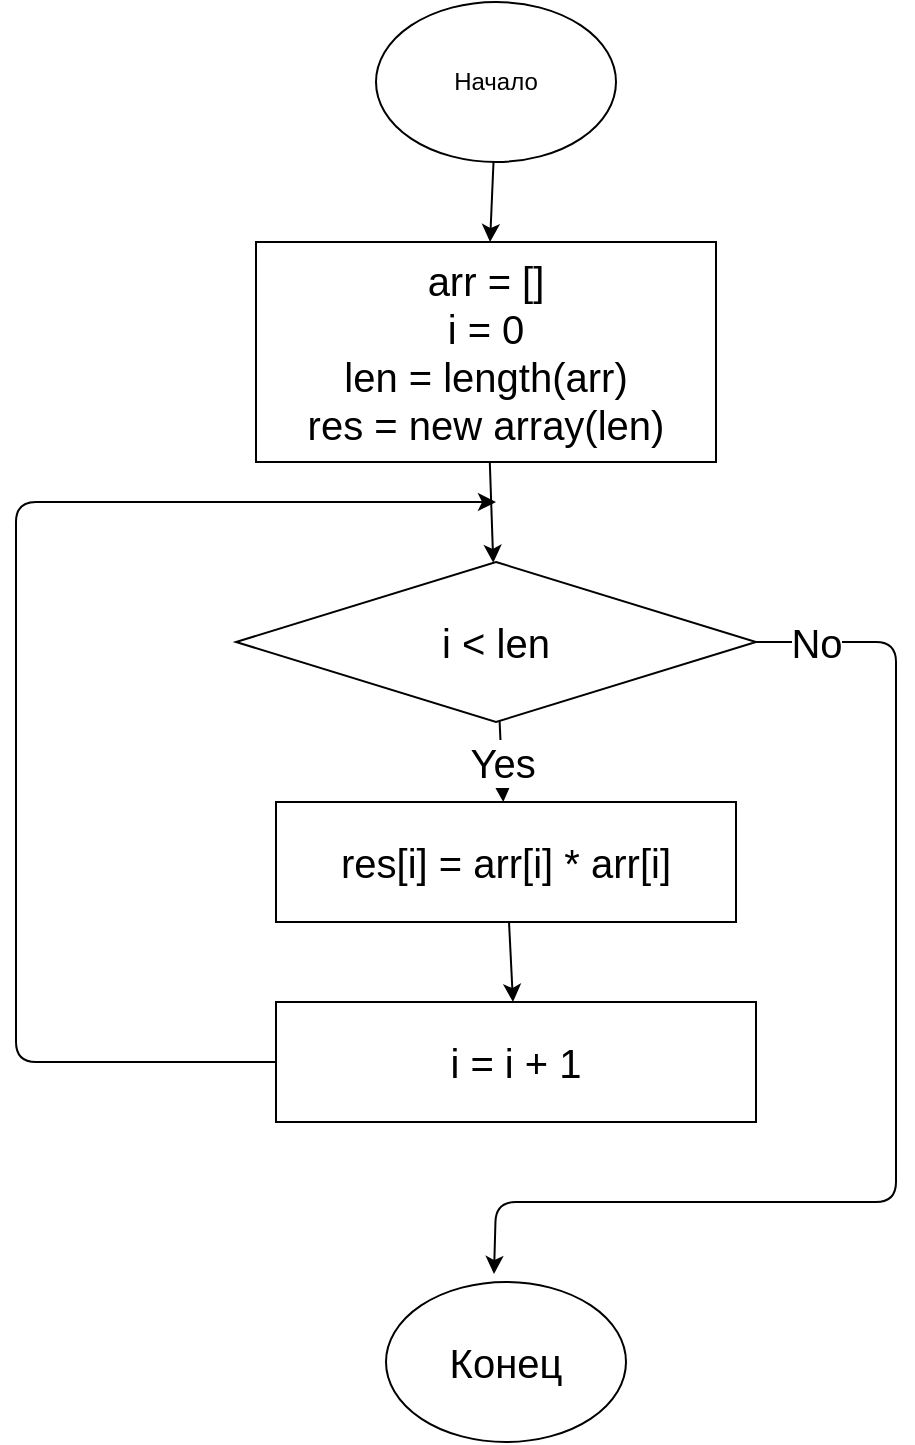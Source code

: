 <mxfile>
    <diagram id="dMXlX49nzR9AH_SDE_LE" name="Страница 1">
        <mxGraphModel dx="1118" dy="544" grid="1" gridSize="10" guides="1" tooltips="1" connect="1" arrows="1" fold="1" page="1" pageScale="1" pageWidth="827" pageHeight="1169" math="0" shadow="0">
            <root>
                <mxCell id="0"/>
                <mxCell id="1" parent="0"/>
                <mxCell id="4" value="" style="edgeStyle=none;html=1;" edge="1" parent="1" source="2" target="3">
                    <mxGeometry relative="1" as="geometry"/>
                </mxCell>
                <mxCell id="2" value="Начало" style="ellipse;whiteSpace=wrap;html=1;" vertex="1" parent="1">
                    <mxGeometry x="340" width="120" height="80" as="geometry"/>
                </mxCell>
                <mxCell id="6" value="" style="edgeStyle=none;html=1;fontSize=20;" edge="1" parent="1" source="3" target="5">
                    <mxGeometry relative="1" as="geometry"/>
                </mxCell>
                <mxCell id="3" value="arr = []&lt;br style=&quot;font-size: 20px&quot;&gt;i = 0&lt;br style=&quot;font-size: 20px&quot;&gt;len = length(arr)&lt;br&gt;res = new array(len)" style="whiteSpace=wrap;html=1;fontSize=20;" vertex="1" parent="1">
                    <mxGeometry x="280" y="120" width="230" height="110" as="geometry"/>
                </mxCell>
                <mxCell id="8" value="Yes" style="edgeStyle=none;html=1;fontSize=20;" edge="1" parent="1" source="5" target="7">
                    <mxGeometry relative="1" as="geometry"/>
                </mxCell>
                <mxCell id="13" value="No" style="edgeStyle=none;html=1;exitX=1;exitY=0.5;exitDx=0;exitDy=0;fontSize=20;entryX=0.45;entryY=-0.05;entryDx=0;entryDy=0;entryPerimeter=0;" edge="1" parent="1" source="5" target="12">
                    <mxGeometry x="-0.898" relative="1" as="geometry">
                        <mxPoint x="400" y="650" as="targetPoint"/>
                        <Array as="points">
                            <mxPoint x="600" y="320"/>
                            <mxPoint x="600" y="600"/>
                            <mxPoint x="400" y="600"/>
                        </Array>
                        <mxPoint as="offset"/>
                    </mxGeometry>
                </mxCell>
                <mxCell id="5" value="i &amp;lt; len" style="rhombus;whiteSpace=wrap;html=1;fontSize=20;" vertex="1" parent="1">
                    <mxGeometry x="270" y="280" width="260" height="80" as="geometry"/>
                </mxCell>
                <mxCell id="14" value="" style="edgeStyle=none;html=1;fontSize=20;" edge="1" parent="1" source="7" target="9">
                    <mxGeometry relative="1" as="geometry"/>
                </mxCell>
                <mxCell id="7" value="res[i] = arr[i] * arr[i]" style="whiteSpace=wrap;html=1;fontSize=20;" vertex="1" parent="1">
                    <mxGeometry x="290" y="400" width="230" height="60" as="geometry"/>
                </mxCell>
                <mxCell id="11" style="edgeStyle=none;html=1;exitX=0;exitY=0.5;exitDx=0;exitDy=0;fontSize=20;" edge="1" parent="1" source="9">
                    <mxGeometry relative="1" as="geometry">
                        <mxPoint x="400" y="250" as="targetPoint"/>
                        <Array as="points">
                            <mxPoint x="160" y="530"/>
                            <mxPoint x="160" y="250"/>
                        </Array>
                    </mxGeometry>
                </mxCell>
                <mxCell id="9" value="i = i + 1" style="whiteSpace=wrap;html=1;fontSize=20;" vertex="1" parent="1">
                    <mxGeometry x="290" y="500" width="240" height="60" as="geometry"/>
                </mxCell>
                <mxCell id="12" value="Конец" style="ellipse;whiteSpace=wrap;html=1;fontSize=20;" vertex="1" parent="1">
                    <mxGeometry x="345" y="640" width="120" height="80" as="geometry"/>
                </mxCell>
            </root>
        </mxGraphModel>
    </diagram>
</mxfile>